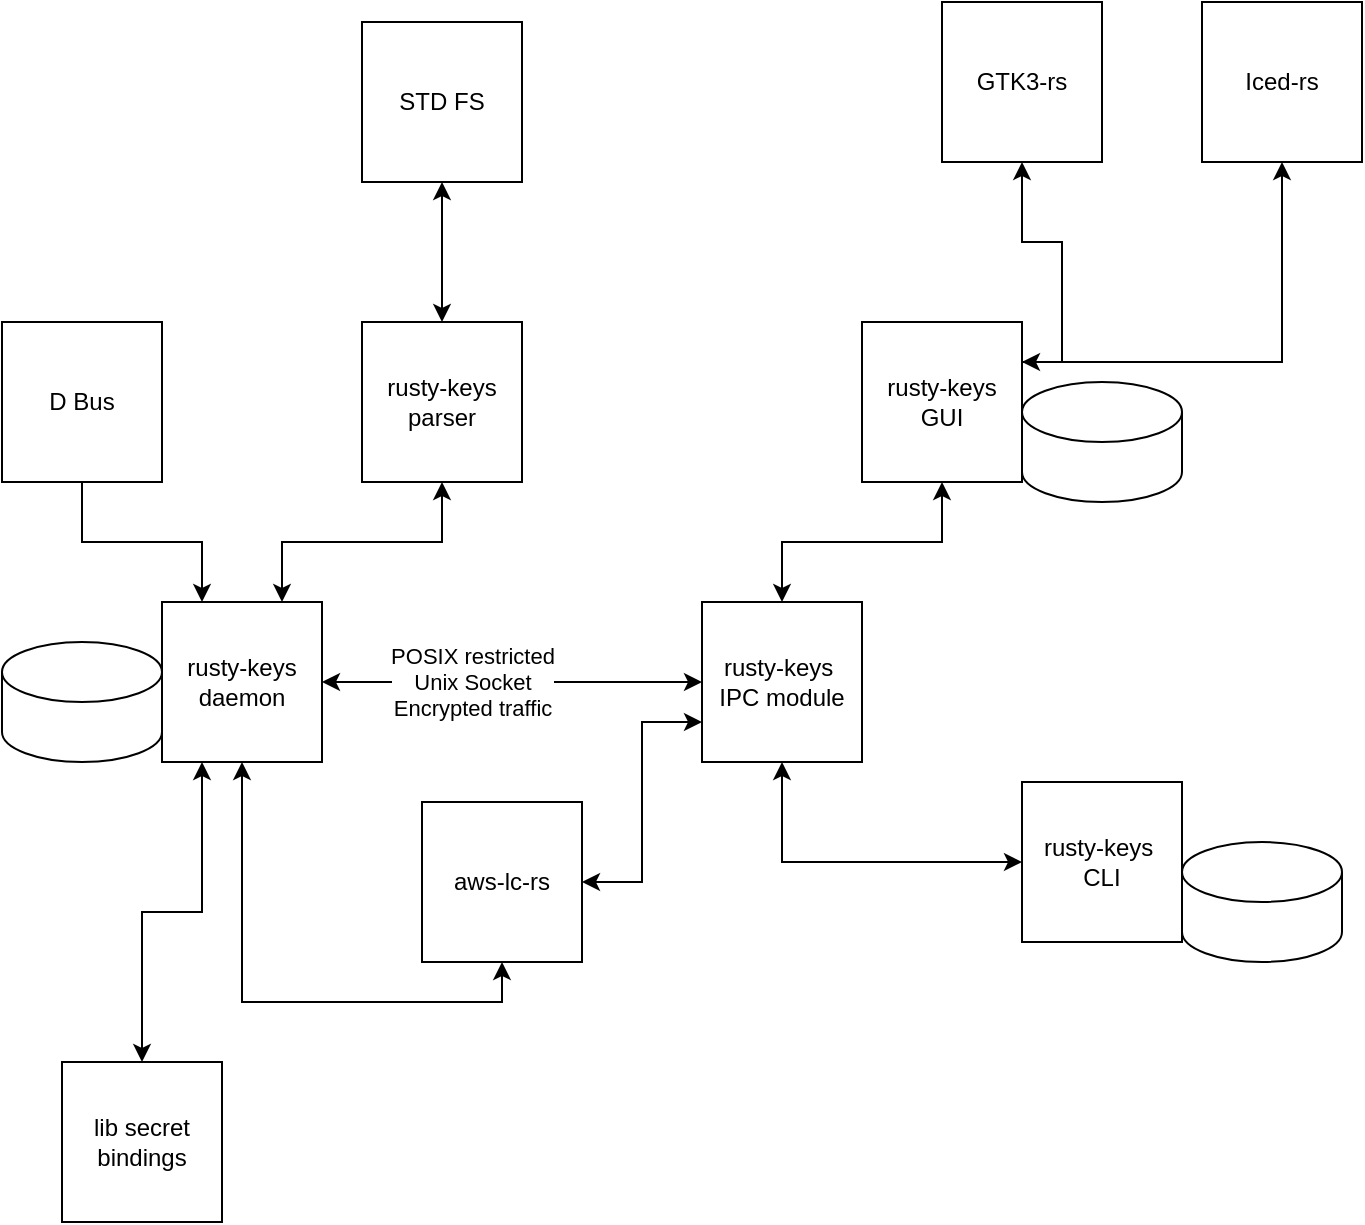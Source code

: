 <mxfile version="26.0.13">
  <diagram name="Page-1" id="poB6cSelx1MDBuXdxnBq">
    <mxGraphModel dx="3128" dy="1120" grid="1" gridSize="10" guides="1" tooltips="1" connect="1" arrows="1" fold="1" page="1" pageScale="1" pageWidth="850" pageHeight="1100" math="0" shadow="0">
      <root>
        <mxCell id="0" />
        <mxCell id="1" parent="0" />
        <mxCell id="iF6_hDNO-F1vBji0Vx_p-3" style="edgeStyle=orthogonalEdgeStyle;rounded=0;orthogonalLoop=1;jettySize=auto;html=1;exitX=0.5;exitY=1;exitDx=0;exitDy=0;entryX=0.5;entryY=1;entryDx=0;entryDy=0;startArrow=classic;startFill=1;" edge="1" parent="1" source="iF6_hDNO-F1vBji0Vx_p-1" target="iF6_hDNO-F1vBji0Vx_p-2">
          <mxGeometry relative="1" as="geometry" />
        </mxCell>
        <mxCell id="iF6_hDNO-F1vBji0Vx_p-5" style="edgeStyle=orthogonalEdgeStyle;rounded=0;orthogonalLoop=1;jettySize=auto;html=1;entryX=0.5;entryY=1;entryDx=0;entryDy=0;startArrow=classic;startFill=1;exitX=0.5;exitY=0;exitDx=0;exitDy=0;" edge="1" parent="1" source="iF6_hDNO-F1vBji0Vx_p-6" target="iF6_hDNO-F1vBji0Vx_p-4">
          <mxGeometry relative="1" as="geometry">
            <mxPoint x="230" y="170" as="sourcePoint" />
          </mxGeometry>
        </mxCell>
        <mxCell id="iF6_hDNO-F1vBji0Vx_p-7" style="edgeStyle=orthogonalEdgeStyle;rounded=0;orthogonalLoop=1;jettySize=auto;html=1;exitX=0.75;exitY=0;exitDx=0;exitDy=0;entryX=0.5;entryY=1;entryDx=0;entryDy=0;startArrow=classic;startFill=1;" edge="1" parent="1" source="iF6_hDNO-F1vBji0Vx_p-1" target="iF6_hDNO-F1vBji0Vx_p-6">
          <mxGeometry relative="1" as="geometry" />
        </mxCell>
        <mxCell id="iF6_hDNO-F1vBji0Vx_p-27" style="edgeStyle=orthogonalEdgeStyle;rounded=0;orthogonalLoop=1;jettySize=auto;html=1;exitX=0.25;exitY=1;exitDx=0;exitDy=0;entryX=0.5;entryY=0;entryDx=0;entryDy=0;startArrow=classic;startFill=1;" edge="1" parent="1" source="iF6_hDNO-F1vBji0Vx_p-1" target="iF6_hDNO-F1vBji0Vx_p-25">
          <mxGeometry relative="1" as="geometry" />
        </mxCell>
        <mxCell id="iF6_hDNO-F1vBji0Vx_p-1" value="rusty-keys daemon " style="whiteSpace=wrap;html=1;aspect=fixed;" vertex="1" parent="1">
          <mxGeometry x="90" y="300" width="80" height="80" as="geometry" />
        </mxCell>
        <mxCell id="iF6_hDNO-F1vBji0Vx_p-2" value="aws-lc-rs" style="whiteSpace=wrap;html=1;aspect=fixed;" vertex="1" parent="1">
          <mxGeometry x="220" y="400" width="80" height="80" as="geometry" />
        </mxCell>
        <mxCell id="iF6_hDNO-F1vBji0Vx_p-4" value="STD FS" style="whiteSpace=wrap;html=1;aspect=fixed;" vertex="1" parent="1">
          <mxGeometry x="190" y="10" width="80" height="80" as="geometry" />
        </mxCell>
        <mxCell id="iF6_hDNO-F1vBji0Vx_p-6" value="rusty-keys parser " style="whiteSpace=wrap;html=1;aspect=fixed;" vertex="1" parent="1">
          <mxGeometry x="190" y="160" width="80" height="80" as="geometry" />
        </mxCell>
        <mxCell id="iF6_hDNO-F1vBji0Vx_p-12" style="edgeStyle=orthogonalEdgeStyle;rounded=0;orthogonalLoop=1;jettySize=auto;html=1;exitX=1;exitY=0.25;exitDx=0;exitDy=0;entryX=0.5;entryY=1;entryDx=0;entryDy=0;startArrow=classic;startFill=1;" edge="1" parent="1" source="iF6_hDNO-F1vBji0Vx_p-8" target="iF6_hDNO-F1vBji0Vx_p-13">
          <mxGeometry relative="1" as="geometry">
            <mxPoint x="650" y="60" as="targetPoint" />
          </mxGeometry>
        </mxCell>
        <mxCell id="iF6_hDNO-F1vBji0Vx_p-15" style="edgeStyle=orthogonalEdgeStyle;rounded=0;orthogonalLoop=1;jettySize=auto;html=1;exitX=0.5;exitY=1;exitDx=0;exitDy=0;entryX=0.5;entryY=0;entryDx=0;entryDy=0;startArrow=classic;startFill=1;" edge="1" parent="1" source="iF6_hDNO-F1vBji0Vx_p-8" target="iF6_hDNO-F1vBji0Vx_p-14">
          <mxGeometry relative="1" as="geometry" />
        </mxCell>
        <mxCell id="iF6_hDNO-F1vBji0Vx_p-29" style="edgeStyle=orthogonalEdgeStyle;rounded=0;orthogonalLoop=1;jettySize=auto;html=1;exitX=1;exitY=0.25;exitDx=0;exitDy=0;entryX=0.5;entryY=1;entryDx=0;entryDy=0;" edge="1" parent="1" source="iF6_hDNO-F1vBji0Vx_p-8" target="iF6_hDNO-F1vBji0Vx_p-28">
          <mxGeometry relative="1" as="geometry" />
        </mxCell>
        <mxCell id="iF6_hDNO-F1vBji0Vx_p-8" value="rusty-keys GUI " style="whiteSpace=wrap;html=1;aspect=fixed;" vertex="1" parent="1">
          <mxGeometry x="440" y="160" width="80" height="80" as="geometry" />
        </mxCell>
        <mxCell id="iF6_hDNO-F1vBji0Vx_p-16" style="edgeStyle=orthogonalEdgeStyle;rounded=0;orthogonalLoop=1;jettySize=auto;html=1;exitX=0;exitY=0.5;exitDx=0;exitDy=0;entryX=0.5;entryY=1;entryDx=0;entryDy=0;startArrow=classic;startFill=1;" edge="1" parent="1" source="iF6_hDNO-F1vBji0Vx_p-9" target="iF6_hDNO-F1vBji0Vx_p-14">
          <mxGeometry relative="1" as="geometry" />
        </mxCell>
        <mxCell id="iF6_hDNO-F1vBji0Vx_p-9" value="&lt;div&gt;rusty-keys&amp;nbsp;&lt;/div&gt;&lt;div&gt;CLI &lt;/div&gt;" style="whiteSpace=wrap;html=1;aspect=fixed;" vertex="1" parent="1">
          <mxGeometry x="520" y="390" width="80" height="80" as="geometry" />
        </mxCell>
        <mxCell id="iF6_hDNO-F1vBji0Vx_p-13" value="GTK3-rs" style="whiteSpace=wrap;html=1;aspect=fixed;" vertex="1" parent="1">
          <mxGeometry x="480" width="80" height="80" as="geometry" />
        </mxCell>
        <mxCell id="iF6_hDNO-F1vBji0Vx_p-17" style="edgeStyle=orthogonalEdgeStyle;rounded=0;orthogonalLoop=1;jettySize=auto;html=1;exitX=0;exitY=0.5;exitDx=0;exitDy=0;entryX=1;entryY=0.5;entryDx=0;entryDy=0;startArrow=classic;startFill=1;" edge="1" parent="1" source="iF6_hDNO-F1vBji0Vx_p-14" target="iF6_hDNO-F1vBji0Vx_p-1">
          <mxGeometry relative="1" as="geometry" />
        </mxCell>
        <mxCell id="iF6_hDNO-F1vBji0Vx_p-19" value="&lt;div&gt;POSIX restricted&lt;br&gt;&lt;/div&gt;&lt;div&gt;Unix Socket &lt;br&gt;&lt;/div&gt;&lt;div&gt;Encrypted traffic&lt;br&gt;&lt;/div&gt;" style="edgeLabel;html=1;align=center;verticalAlign=middle;resizable=0;points=[];" vertex="1" connectable="0" parent="iF6_hDNO-F1vBji0Vx_p-17">
          <mxGeometry x="0.21" relative="1" as="geometry">
            <mxPoint as="offset" />
          </mxGeometry>
        </mxCell>
        <mxCell id="iF6_hDNO-F1vBji0Vx_p-18" style="edgeStyle=orthogonalEdgeStyle;rounded=0;orthogonalLoop=1;jettySize=auto;html=1;exitX=0;exitY=0.75;exitDx=0;exitDy=0;entryX=1;entryY=0.5;entryDx=0;entryDy=0;startArrow=classic;startFill=1;" edge="1" parent="1" source="iF6_hDNO-F1vBji0Vx_p-14" target="iF6_hDNO-F1vBji0Vx_p-2">
          <mxGeometry relative="1" as="geometry" />
        </mxCell>
        <mxCell id="iF6_hDNO-F1vBji0Vx_p-14" value="&lt;div&gt;rusty-keys&amp;nbsp;&lt;/div&gt;&lt;div&gt;IPC module&lt;br&gt;&lt;/div&gt;" style="whiteSpace=wrap;html=1;aspect=fixed;" vertex="1" parent="1">
          <mxGeometry x="360" y="300" width="80" height="80" as="geometry" />
        </mxCell>
        <mxCell id="iF6_hDNO-F1vBji0Vx_p-20" value="" style="shape=cylinder3;whiteSpace=wrap;html=1;boundedLbl=1;backgroundOutline=1;size=15;" vertex="1" parent="1">
          <mxGeometry x="520" y="190" width="80" height="60" as="geometry" />
        </mxCell>
        <mxCell id="iF6_hDNO-F1vBji0Vx_p-21" value="" style="shape=cylinder3;whiteSpace=wrap;html=1;boundedLbl=1;backgroundOutline=1;size=15;" vertex="1" parent="1">
          <mxGeometry x="10" y="320" width="80" height="60" as="geometry" />
        </mxCell>
        <mxCell id="iF6_hDNO-F1vBji0Vx_p-22" value="" style="shape=cylinder3;whiteSpace=wrap;html=1;boundedLbl=1;backgroundOutline=1;size=15;" vertex="1" parent="1">
          <mxGeometry x="600" y="420" width="80" height="60" as="geometry" />
        </mxCell>
        <mxCell id="iF6_hDNO-F1vBji0Vx_p-26" style="edgeStyle=orthogonalEdgeStyle;rounded=0;orthogonalLoop=1;jettySize=auto;html=1;exitX=0.5;exitY=1;exitDx=0;exitDy=0;entryX=0.25;entryY=0;entryDx=0;entryDy=0;" edge="1" parent="1" source="iF6_hDNO-F1vBji0Vx_p-24" target="iF6_hDNO-F1vBji0Vx_p-1">
          <mxGeometry relative="1" as="geometry" />
        </mxCell>
        <mxCell id="iF6_hDNO-F1vBji0Vx_p-24" value="D Bus" style="whiteSpace=wrap;html=1;aspect=fixed;" vertex="1" parent="1">
          <mxGeometry x="10" y="160" width="80" height="80" as="geometry" />
        </mxCell>
        <mxCell id="iF6_hDNO-F1vBji0Vx_p-25" value="lib secret bindings" style="whiteSpace=wrap;html=1;aspect=fixed;" vertex="1" parent="1">
          <mxGeometry x="40" y="530" width="80" height="80" as="geometry" />
        </mxCell>
        <mxCell id="iF6_hDNO-F1vBji0Vx_p-28" value="Iced-rs" style="whiteSpace=wrap;html=1;aspect=fixed;" vertex="1" parent="1">
          <mxGeometry x="610" width="80" height="80" as="geometry" />
        </mxCell>
      </root>
    </mxGraphModel>
  </diagram>
</mxfile>
